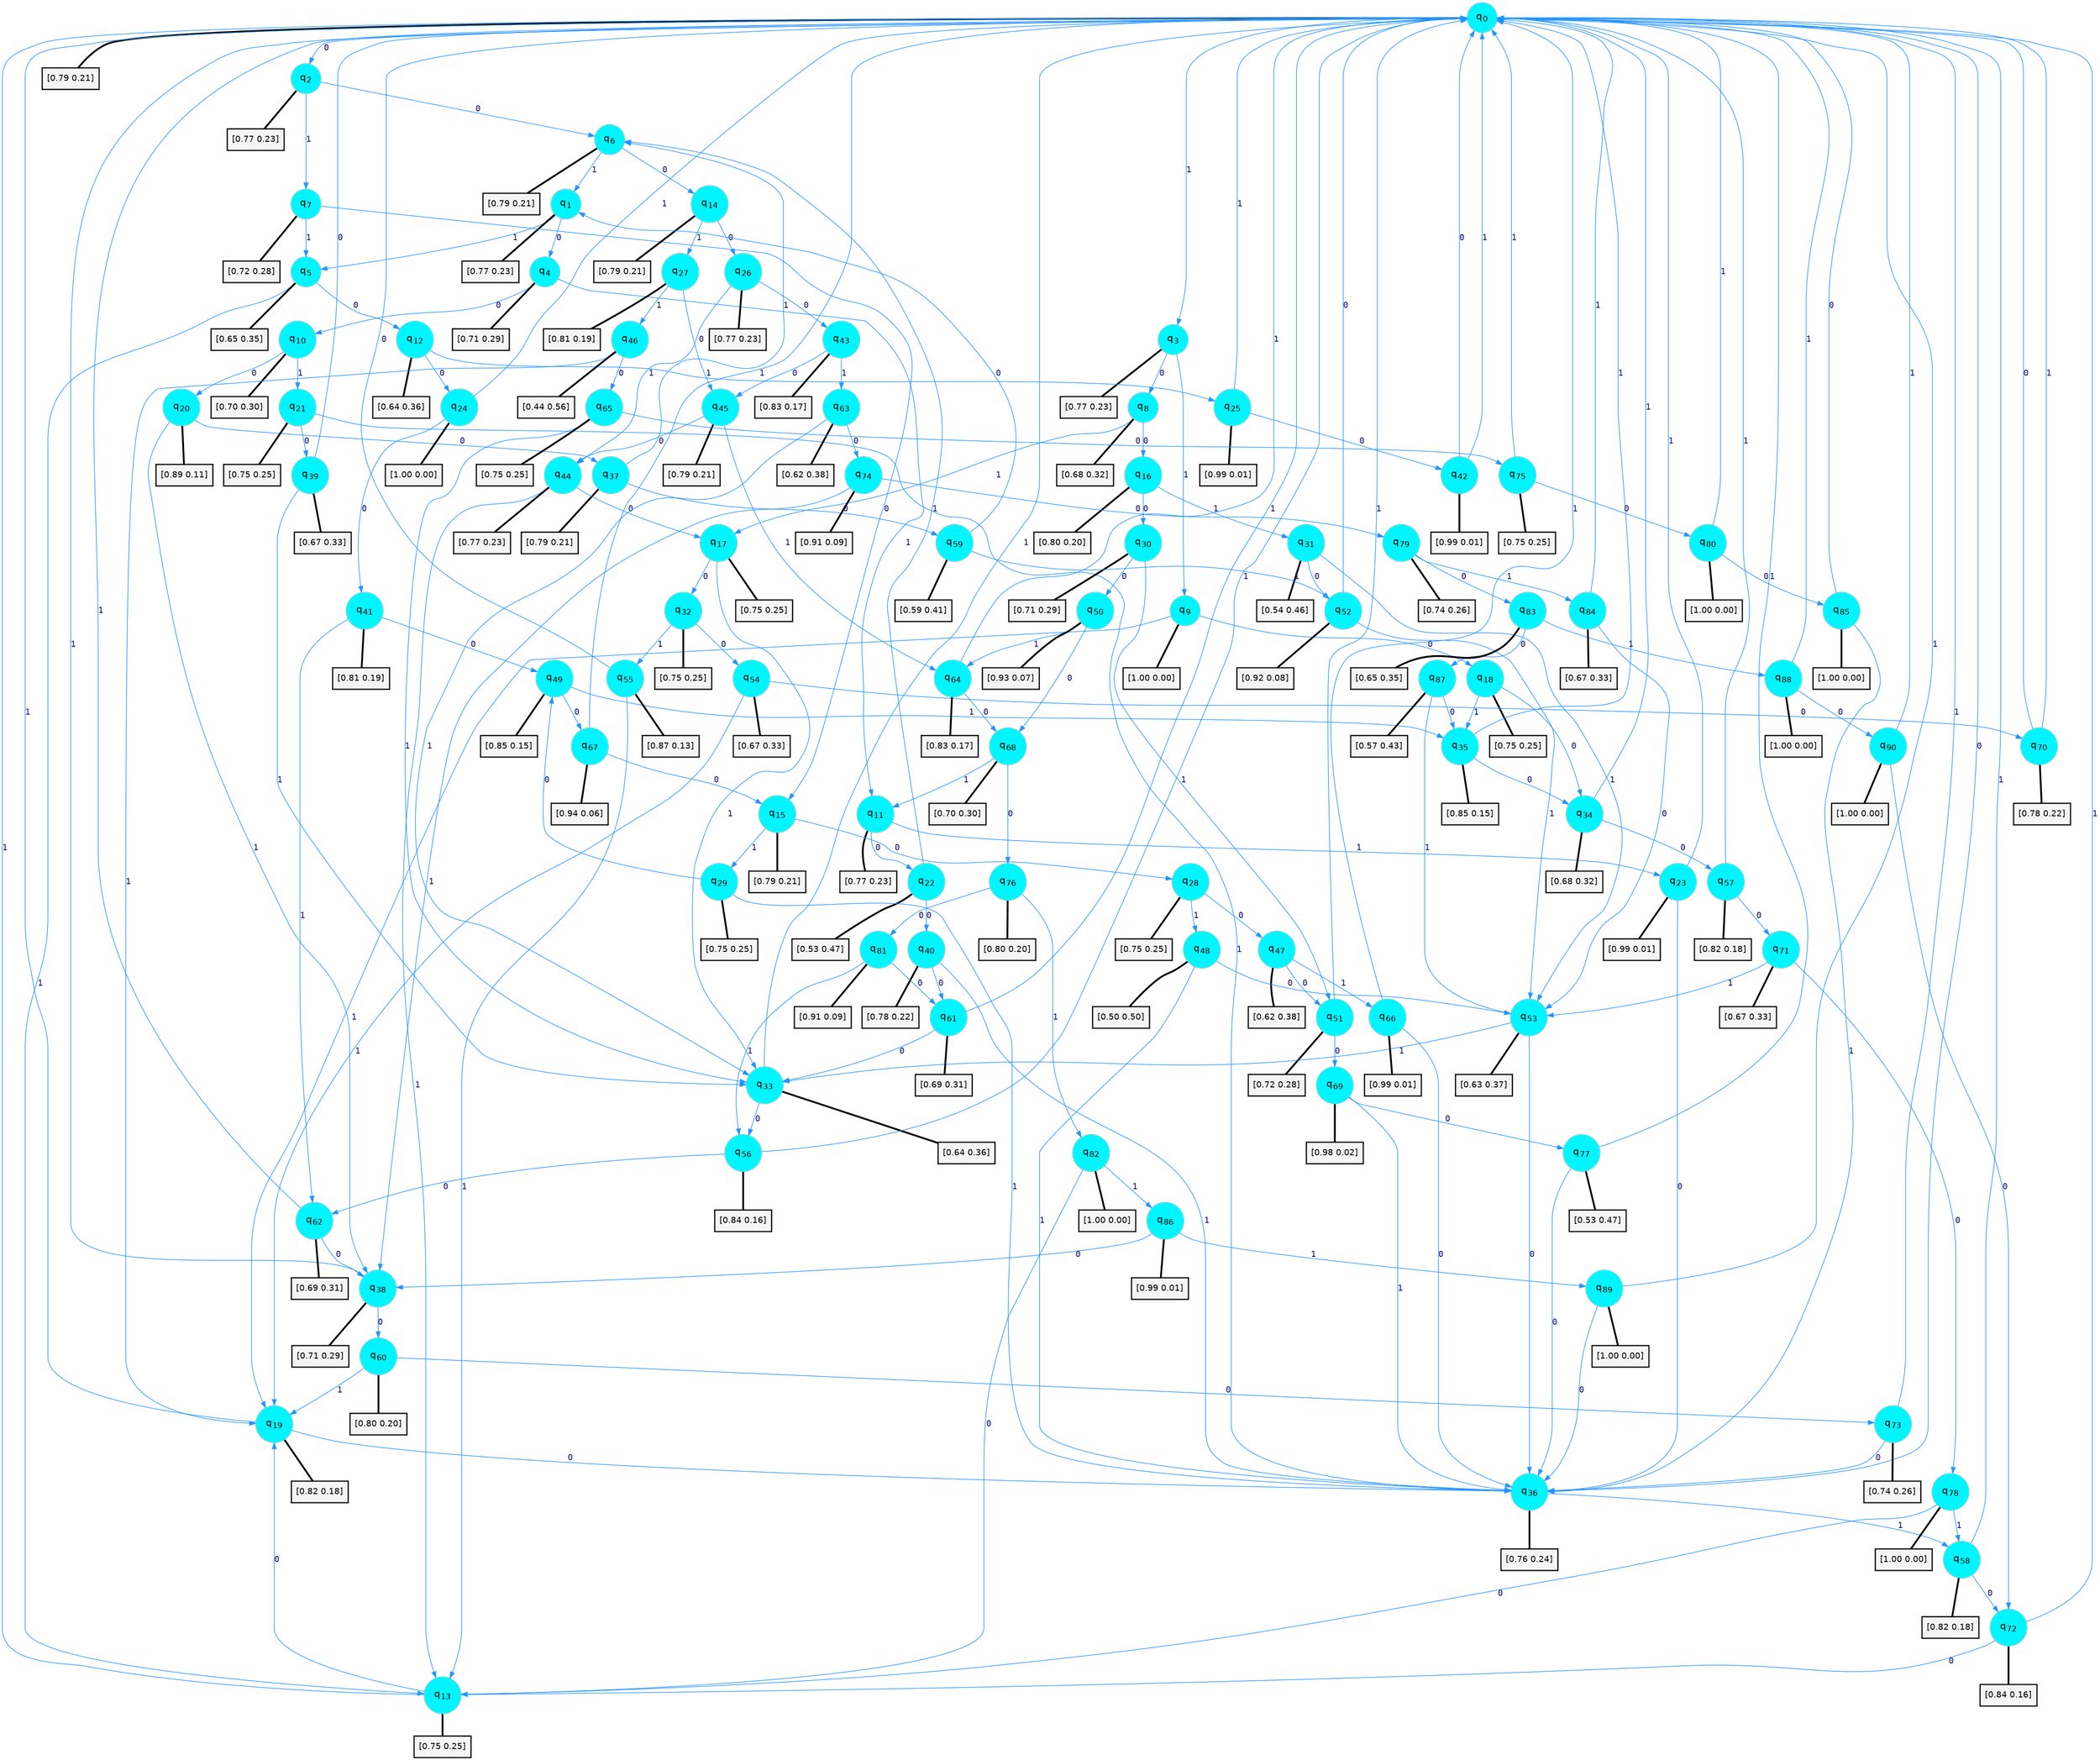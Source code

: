 digraph G {
graph [
bgcolor=transparent, dpi=300, rankdir=TD, size="40,25"];
node [
color=gray, fillcolor=turquoise1, fontcolor=black, fontname=Helvetica, fontsize=16, fontweight=bold, shape=circle, style=filled];
edge [
arrowsize=1, color=dodgerblue1, fontcolor=midnightblue, fontname=courier, fontweight=bold, penwidth=1, style=solid, weight=20];
0[label=<q<SUB>0</SUB>>];
1[label=<q<SUB>1</SUB>>];
2[label=<q<SUB>2</SUB>>];
3[label=<q<SUB>3</SUB>>];
4[label=<q<SUB>4</SUB>>];
5[label=<q<SUB>5</SUB>>];
6[label=<q<SUB>6</SUB>>];
7[label=<q<SUB>7</SUB>>];
8[label=<q<SUB>8</SUB>>];
9[label=<q<SUB>9</SUB>>];
10[label=<q<SUB>10</SUB>>];
11[label=<q<SUB>11</SUB>>];
12[label=<q<SUB>12</SUB>>];
13[label=<q<SUB>13</SUB>>];
14[label=<q<SUB>14</SUB>>];
15[label=<q<SUB>15</SUB>>];
16[label=<q<SUB>16</SUB>>];
17[label=<q<SUB>17</SUB>>];
18[label=<q<SUB>18</SUB>>];
19[label=<q<SUB>19</SUB>>];
20[label=<q<SUB>20</SUB>>];
21[label=<q<SUB>21</SUB>>];
22[label=<q<SUB>22</SUB>>];
23[label=<q<SUB>23</SUB>>];
24[label=<q<SUB>24</SUB>>];
25[label=<q<SUB>25</SUB>>];
26[label=<q<SUB>26</SUB>>];
27[label=<q<SUB>27</SUB>>];
28[label=<q<SUB>28</SUB>>];
29[label=<q<SUB>29</SUB>>];
30[label=<q<SUB>30</SUB>>];
31[label=<q<SUB>31</SUB>>];
32[label=<q<SUB>32</SUB>>];
33[label=<q<SUB>33</SUB>>];
34[label=<q<SUB>34</SUB>>];
35[label=<q<SUB>35</SUB>>];
36[label=<q<SUB>36</SUB>>];
37[label=<q<SUB>37</SUB>>];
38[label=<q<SUB>38</SUB>>];
39[label=<q<SUB>39</SUB>>];
40[label=<q<SUB>40</SUB>>];
41[label=<q<SUB>41</SUB>>];
42[label=<q<SUB>42</SUB>>];
43[label=<q<SUB>43</SUB>>];
44[label=<q<SUB>44</SUB>>];
45[label=<q<SUB>45</SUB>>];
46[label=<q<SUB>46</SUB>>];
47[label=<q<SUB>47</SUB>>];
48[label=<q<SUB>48</SUB>>];
49[label=<q<SUB>49</SUB>>];
50[label=<q<SUB>50</SUB>>];
51[label=<q<SUB>51</SUB>>];
52[label=<q<SUB>52</SUB>>];
53[label=<q<SUB>53</SUB>>];
54[label=<q<SUB>54</SUB>>];
55[label=<q<SUB>55</SUB>>];
56[label=<q<SUB>56</SUB>>];
57[label=<q<SUB>57</SUB>>];
58[label=<q<SUB>58</SUB>>];
59[label=<q<SUB>59</SUB>>];
60[label=<q<SUB>60</SUB>>];
61[label=<q<SUB>61</SUB>>];
62[label=<q<SUB>62</SUB>>];
63[label=<q<SUB>63</SUB>>];
64[label=<q<SUB>64</SUB>>];
65[label=<q<SUB>65</SUB>>];
66[label=<q<SUB>66</SUB>>];
67[label=<q<SUB>67</SUB>>];
68[label=<q<SUB>68</SUB>>];
69[label=<q<SUB>69</SUB>>];
70[label=<q<SUB>70</SUB>>];
71[label=<q<SUB>71</SUB>>];
72[label=<q<SUB>72</SUB>>];
73[label=<q<SUB>73</SUB>>];
74[label=<q<SUB>74</SUB>>];
75[label=<q<SUB>75</SUB>>];
76[label=<q<SUB>76</SUB>>];
77[label=<q<SUB>77</SUB>>];
78[label=<q<SUB>78</SUB>>];
79[label=<q<SUB>79</SUB>>];
80[label=<q<SUB>80</SUB>>];
81[label=<q<SUB>81</SUB>>];
82[label=<q<SUB>82</SUB>>];
83[label=<q<SUB>83</SUB>>];
84[label=<q<SUB>84</SUB>>];
85[label=<q<SUB>85</SUB>>];
86[label=<q<SUB>86</SUB>>];
87[label=<q<SUB>87</SUB>>];
88[label=<q<SUB>88</SUB>>];
89[label=<q<SUB>89</SUB>>];
90[label=<q<SUB>90</SUB>>];
91[label="[0.79 0.21]", shape=box,fontcolor=black, fontname=Helvetica, fontsize=14, penwidth=2, fillcolor=whitesmoke,color=black];
92[label="[0.77 0.23]", shape=box,fontcolor=black, fontname=Helvetica, fontsize=14, penwidth=2, fillcolor=whitesmoke,color=black];
93[label="[0.77 0.23]", shape=box,fontcolor=black, fontname=Helvetica, fontsize=14, penwidth=2, fillcolor=whitesmoke,color=black];
94[label="[0.77 0.23]", shape=box,fontcolor=black, fontname=Helvetica, fontsize=14, penwidth=2, fillcolor=whitesmoke,color=black];
95[label="[0.71 0.29]", shape=box,fontcolor=black, fontname=Helvetica, fontsize=14, penwidth=2, fillcolor=whitesmoke,color=black];
96[label="[0.65 0.35]", shape=box,fontcolor=black, fontname=Helvetica, fontsize=14, penwidth=2, fillcolor=whitesmoke,color=black];
97[label="[0.79 0.21]", shape=box,fontcolor=black, fontname=Helvetica, fontsize=14, penwidth=2, fillcolor=whitesmoke,color=black];
98[label="[0.72 0.28]", shape=box,fontcolor=black, fontname=Helvetica, fontsize=14, penwidth=2, fillcolor=whitesmoke,color=black];
99[label="[0.68 0.32]", shape=box,fontcolor=black, fontname=Helvetica, fontsize=14, penwidth=2, fillcolor=whitesmoke,color=black];
100[label="[1.00 0.00]", shape=box,fontcolor=black, fontname=Helvetica, fontsize=14, penwidth=2, fillcolor=whitesmoke,color=black];
101[label="[0.70 0.30]", shape=box,fontcolor=black, fontname=Helvetica, fontsize=14, penwidth=2, fillcolor=whitesmoke,color=black];
102[label="[0.77 0.23]", shape=box,fontcolor=black, fontname=Helvetica, fontsize=14, penwidth=2, fillcolor=whitesmoke,color=black];
103[label="[0.64 0.36]", shape=box,fontcolor=black, fontname=Helvetica, fontsize=14, penwidth=2, fillcolor=whitesmoke,color=black];
104[label="[0.75 0.25]", shape=box,fontcolor=black, fontname=Helvetica, fontsize=14, penwidth=2, fillcolor=whitesmoke,color=black];
105[label="[0.79 0.21]", shape=box,fontcolor=black, fontname=Helvetica, fontsize=14, penwidth=2, fillcolor=whitesmoke,color=black];
106[label="[0.79 0.21]", shape=box,fontcolor=black, fontname=Helvetica, fontsize=14, penwidth=2, fillcolor=whitesmoke,color=black];
107[label="[0.80 0.20]", shape=box,fontcolor=black, fontname=Helvetica, fontsize=14, penwidth=2, fillcolor=whitesmoke,color=black];
108[label="[0.75 0.25]", shape=box,fontcolor=black, fontname=Helvetica, fontsize=14, penwidth=2, fillcolor=whitesmoke,color=black];
109[label="[0.75 0.25]", shape=box,fontcolor=black, fontname=Helvetica, fontsize=14, penwidth=2, fillcolor=whitesmoke,color=black];
110[label="[0.82 0.18]", shape=box,fontcolor=black, fontname=Helvetica, fontsize=14, penwidth=2, fillcolor=whitesmoke,color=black];
111[label="[0.89 0.11]", shape=box,fontcolor=black, fontname=Helvetica, fontsize=14, penwidth=2, fillcolor=whitesmoke,color=black];
112[label="[0.75 0.25]", shape=box,fontcolor=black, fontname=Helvetica, fontsize=14, penwidth=2, fillcolor=whitesmoke,color=black];
113[label="[0.53 0.47]", shape=box,fontcolor=black, fontname=Helvetica, fontsize=14, penwidth=2, fillcolor=whitesmoke,color=black];
114[label="[0.99 0.01]", shape=box,fontcolor=black, fontname=Helvetica, fontsize=14, penwidth=2, fillcolor=whitesmoke,color=black];
115[label="[1.00 0.00]", shape=box,fontcolor=black, fontname=Helvetica, fontsize=14, penwidth=2, fillcolor=whitesmoke,color=black];
116[label="[0.99 0.01]", shape=box,fontcolor=black, fontname=Helvetica, fontsize=14, penwidth=2, fillcolor=whitesmoke,color=black];
117[label="[0.77 0.23]", shape=box,fontcolor=black, fontname=Helvetica, fontsize=14, penwidth=2, fillcolor=whitesmoke,color=black];
118[label="[0.81 0.19]", shape=box,fontcolor=black, fontname=Helvetica, fontsize=14, penwidth=2, fillcolor=whitesmoke,color=black];
119[label="[0.75 0.25]", shape=box,fontcolor=black, fontname=Helvetica, fontsize=14, penwidth=2, fillcolor=whitesmoke,color=black];
120[label="[0.75 0.25]", shape=box,fontcolor=black, fontname=Helvetica, fontsize=14, penwidth=2, fillcolor=whitesmoke,color=black];
121[label="[0.71 0.29]", shape=box,fontcolor=black, fontname=Helvetica, fontsize=14, penwidth=2, fillcolor=whitesmoke,color=black];
122[label="[0.54 0.46]", shape=box,fontcolor=black, fontname=Helvetica, fontsize=14, penwidth=2, fillcolor=whitesmoke,color=black];
123[label="[0.75 0.25]", shape=box,fontcolor=black, fontname=Helvetica, fontsize=14, penwidth=2, fillcolor=whitesmoke,color=black];
124[label="[0.64 0.36]", shape=box,fontcolor=black, fontname=Helvetica, fontsize=14, penwidth=2, fillcolor=whitesmoke,color=black];
125[label="[0.68 0.32]", shape=box,fontcolor=black, fontname=Helvetica, fontsize=14, penwidth=2, fillcolor=whitesmoke,color=black];
126[label="[0.85 0.15]", shape=box,fontcolor=black, fontname=Helvetica, fontsize=14, penwidth=2, fillcolor=whitesmoke,color=black];
127[label="[0.76 0.24]", shape=box,fontcolor=black, fontname=Helvetica, fontsize=14, penwidth=2, fillcolor=whitesmoke,color=black];
128[label="[0.79 0.21]", shape=box,fontcolor=black, fontname=Helvetica, fontsize=14, penwidth=2, fillcolor=whitesmoke,color=black];
129[label="[0.71 0.29]", shape=box,fontcolor=black, fontname=Helvetica, fontsize=14, penwidth=2, fillcolor=whitesmoke,color=black];
130[label="[0.67 0.33]", shape=box,fontcolor=black, fontname=Helvetica, fontsize=14, penwidth=2, fillcolor=whitesmoke,color=black];
131[label="[0.78 0.22]", shape=box,fontcolor=black, fontname=Helvetica, fontsize=14, penwidth=2, fillcolor=whitesmoke,color=black];
132[label="[0.81 0.19]", shape=box,fontcolor=black, fontname=Helvetica, fontsize=14, penwidth=2, fillcolor=whitesmoke,color=black];
133[label="[0.99 0.01]", shape=box,fontcolor=black, fontname=Helvetica, fontsize=14, penwidth=2, fillcolor=whitesmoke,color=black];
134[label="[0.83 0.17]", shape=box,fontcolor=black, fontname=Helvetica, fontsize=14, penwidth=2, fillcolor=whitesmoke,color=black];
135[label="[0.77 0.23]", shape=box,fontcolor=black, fontname=Helvetica, fontsize=14, penwidth=2, fillcolor=whitesmoke,color=black];
136[label="[0.79 0.21]", shape=box,fontcolor=black, fontname=Helvetica, fontsize=14, penwidth=2, fillcolor=whitesmoke,color=black];
137[label="[0.44 0.56]", shape=box,fontcolor=black, fontname=Helvetica, fontsize=14, penwidth=2, fillcolor=whitesmoke,color=black];
138[label="[0.62 0.38]", shape=box,fontcolor=black, fontname=Helvetica, fontsize=14, penwidth=2, fillcolor=whitesmoke,color=black];
139[label="[0.50 0.50]", shape=box,fontcolor=black, fontname=Helvetica, fontsize=14, penwidth=2, fillcolor=whitesmoke,color=black];
140[label="[0.85 0.15]", shape=box,fontcolor=black, fontname=Helvetica, fontsize=14, penwidth=2, fillcolor=whitesmoke,color=black];
141[label="[0.93 0.07]", shape=box,fontcolor=black, fontname=Helvetica, fontsize=14, penwidth=2, fillcolor=whitesmoke,color=black];
142[label="[0.72 0.28]", shape=box,fontcolor=black, fontname=Helvetica, fontsize=14, penwidth=2, fillcolor=whitesmoke,color=black];
143[label="[0.92 0.08]", shape=box,fontcolor=black, fontname=Helvetica, fontsize=14, penwidth=2, fillcolor=whitesmoke,color=black];
144[label="[0.63 0.37]", shape=box,fontcolor=black, fontname=Helvetica, fontsize=14, penwidth=2, fillcolor=whitesmoke,color=black];
145[label="[0.67 0.33]", shape=box,fontcolor=black, fontname=Helvetica, fontsize=14, penwidth=2, fillcolor=whitesmoke,color=black];
146[label="[0.87 0.13]", shape=box,fontcolor=black, fontname=Helvetica, fontsize=14, penwidth=2, fillcolor=whitesmoke,color=black];
147[label="[0.84 0.16]", shape=box,fontcolor=black, fontname=Helvetica, fontsize=14, penwidth=2, fillcolor=whitesmoke,color=black];
148[label="[0.82 0.18]", shape=box,fontcolor=black, fontname=Helvetica, fontsize=14, penwidth=2, fillcolor=whitesmoke,color=black];
149[label="[0.82 0.18]", shape=box,fontcolor=black, fontname=Helvetica, fontsize=14, penwidth=2, fillcolor=whitesmoke,color=black];
150[label="[0.59 0.41]", shape=box,fontcolor=black, fontname=Helvetica, fontsize=14, penwidth=2, fillcolor=whitesmoke,color=black];
151[label="[0.80 0.20]", shape=box,fontcolor=black, fontname=Helvetica, fontsize=14, penwidth=2, fillcolor=whitesmoke,color=black];
152[label="[0.69 0.31]", shape=box,fontcolor=black, fontname=Helvetica, fontsize=14, penwidth=2, fillcolor=whitesmoke,color=black];
153[label="[0.69 0.31]", shape=box,fontcolor=black, fontname=Helvetica, fontsize=14, penwidth=2, fillcolor=whitesmoke,color=black];
154[label="[0.62 0.38]", shape=box,fontcolor=black, fontname=Helvetica, fontsize=14, penwidth=2, fillcolor=whitesmoke,color=black];
155[label="[0.83 0.17]", shape=box,fontcolor=black, fontname=Helvetica, fontsize=14, penwidth=2, fillcolor=whitesmoke,color=black];
156[label="[0.75 0.25]", shape=box,fontcolor=black, fontname=Helvetica, fontsize=14, penwidth=2, fillcolor=whitesmoke,color=black];
157[label="[0.99 0.01]", shape=box,fontcolor=black, fontname=Helvetica, fontsize=14, penwidth=2, fillcolor=whitesmoke,color=black];
158[label="[0.94 0.06]", shape=box,fontcolor=black, fontname=Helvetica, fontsize=14, penwidth=2, fillcolor=whitesmoke,color=black];
159[label="[0.70 0.30]", shape=box,fontcolor=black, fontname=Helvetica, fontsize=14, penwidth=2, fillcolor=whitesmoke,color=black];
160[label="[0.98 0.02]", shape=box,fontcolor=black, fontname=Helvetica, fontsize=14, penwidth=2, fillcolor=whitesmoke,color=black];
161[label="[0.78 0.22]", shape=box,fontcolor=black, fontname=Helvetica, fontsize=14, penwidth=2, fillcolor=whitesmoke,color=black];
162[label="[0.67 0.33]", shape=box,fontcolor=black, fontname=Helvetica, fontsize=14, penwidth=2, fillcolor=whitesmoke,color=black];
163[label="[0.84 0.16]", shape=box,fontcolor=black, fontname=Helvetica, fontsize=14, penwidth=2, fillcolor=whitesmoke,color=black];
164[label="[0.74 0.26]", shape=box,fontcolor=black, fontname=Helvetica, fontsize=14, penwidth=2, fillcolor=whitesmoke,color=black];
165[label="[0.91 0.09]", shape=box,fontcolor=black, fontname=Helvetica, fontsize=14, penwidth=2, fillcolor=whitesmoke,color=black];
166[label="[0.75 0.25]", shape=box,fontcolor=black, fontname=Helvetica, fontsize=14, penwidth=2, fillcolor=whitesmoke,color=black];
167[label="[0.80 0.20]", shape=box,fontcolor=black, fontname=Helvetica, fontsize=14, penwidth=2, fillcolor=whitesmoke,color=black];
168[label="[0.53 0.47]", shape=box,fontcolor=black, fontname=Helvetica, fontsize=14, penwidth=2, fillcolor=whitesmoke,color=black];
169[label="[1.00 0.00]", shape=box,fontcolor=black, fontname=Helvetica, fontsize=14, penwidth=2, fillcolor=whitesmoke,color=black];
170[label="[0.74 0.26]", shape=box,fontcolor=black, fontname=Helvetica, fontsize=14, penwidth=2, fillcolor=whitesmoke,color=black];
171[label="[1.00 0.00]", shape=box,fontcolor=black, fontname=Helvetica, fontsize=14, penwidth=2, fillcolor=whitesmoke,color=black];
172[label="[0.91 0.09]", shape=box,fontcolor=black, fontname=Helvetica, fontsize=14, penwidth=2, fillcolor=whitesmoke,color=black];
173[label="[1.00 0.00]", shape=box,fontcolor=black, fontname=Helvetica, fontsize=14, penwidth=2, fillcolor=whitesmoke,color=black];
174[label="[0.65 0.35]", shape=box,fontcolor=black, fontname=Helvetica, fontsize=14, penwidth=2, fillcolor=whitesmoke,color=black];
175[label="[0.67 0.33]", shape=box,fontcolor=black, fontname=Helvetica, fontsize=14, penwidth=2, fillcolor=whitesmoke,color=black];
176[label="[1.00 0.00]", shape=box,fontcolor=black, fontname=Helvetica, fontsize=14, penwidth=2, fillcolor=whitesmoke,color=black];
177[label="[0.99 0.01]", shape=box,fontcolor=black, fontname=Helvetica, fontsize=14, penwidth=2, fillcolor=whitesmoke,color=black];
178[label="[0.57 0.43]", shape=box,fontcolor=black, fontname=Helvetica, fontsize=14, penwidth=2, fillcolor=whitesmoke,color=black];
179[label="[1.00 0.00]", shape=box,fontcolor=black, fontname=Helvetica, fontsize=14, penwidth=2, fillcolor=whitesmoke,color=black];
180[label="[1.00 0.00]", shape=box,fontcolor=black, fontname=Helvetica, fontsize=14, penwidth=2, fillcolor=whitesmoke,color=black];
181[label="[1.00 0.00]", shape=box,fontcolor=black, fontname=Helvetica, fontsize=14, penwidth=2, fillcolor=whitesmoke,color=black];
0->2 [label=0];
0->3 [label=1];
0->91 [arrowhead=none, penwidth=3,color=black];
1->4 [label=0];
1->5 [label=1];
1->92 [arrowhead=none, penwidth=3,color=black];
2->6 [label=0];
2->7 [label=1];
2->93 [arrowhead=none, penwidth=3,color=black];
3->8 [label=0];
3->9 [label=1];
3->94 [arrowhead=none, penwidth=3,color=black];
4->10 [label=0];
4->11 [label=1];
4->95 [arrowhead=none, penwidth=3,color=black];
5->12 [label=0];
5->13 [label=1];
5->96 [arrowhead=none, penwidth=3,color=black];
6->14 [label=0];
6->1 [label=1];
6->97 [arrowhead=none, penwidth=3,color=black];
7->15 [label=0];
7->5 [label=1];
7->98 [arrowhead=none, penwidth=3,color=black];
8->16 [label=0];
8->17 [label=1];
8->99 [arrowhead=none, penwidth=3,color=black];
9->18 [label=0];
9->19 [label=1];
9->100 [arrowhead=none, penwidth=3,color=black];
10->20 [label=0];
10->21 [label=1];
10->101 [arrowhead=none, penwidth=3,color=black];
11->22 [label=0];
11->23 [label=1];
11->102 [arrowhead=none, penwidth=3,color=black];
12->24 [label=0];
12->25 [label=1];
12->103 [arrowhead=none, penwidth=3,color=black];
13->19 [label=0];
13->0 [label=1];
13->104 [arrowhead=none, penwidth=3,color=black];
14->26 [label=0];
14->27 [label=1];
14->105 [arrowhead=none, penwidth=3,color=black];
15->28 [label=0];
15->29 [label=1];
15->106 [arrowhead=none, penwidth=3,color=black];
16->30 [label=0];
16->31 [label=1];
16->107 [arrowhead=none, penwidth=3,color=black];
17->32 [label=0];
17->33 [label=1];
17->108 [arrowhead=none, penwidth=3,color=black];
18->34 [label=0];
18->35 [label=1];
18->109 [arrowhead=none, penwidth=3,color=black];
19->36 [label=0];
19->0 [label=1];
19->110 [arrowhead=none, penwidth=3,color=black];
20->37 [label=0];
20->38 [label=1];
20->111 [arrowhead=none, penwidth=3,color=black];
21->39 [label=0];
21->36 [label=1];
21->112 [arrowhead=none, penwidth=3,color=black];
22->40 [label=0];
22->6 [label=1];
22->113 [arrowhead=none, penwidth=3,color=black];
23->36 [label=0];
23->0 [label=1];
23->114 [arrowhead=none, penwidth=3,color=black];
24->41 [label=0];
24->0 [label=1];
24->115 [arrowhead=none, penwidth=3,color=black];
25->42 [label=0];
25->0 [label=1];
25->116 [arrowhead=none, penwidth=3,color=black];
26->43 [label=0];
26->44 [label=1];
26->117 [arrowhead=none, penwidth=3,color=black];
27->45 [label=0];
27->46 [label=1];
27->118 [arrowhead=none, penwidth=3,color=black];
28->47 [label=0];
28->48 [label=1];
28->119 [arrowhead=none, penwidth=3,color=black];
29->49 [label=0];
29->36 [label=1];
29->120 [arrowhead=none, penwidth=3,color=black];
30->50 [label=0];
30->51 [label=1];
30->121 [arrowhead=none, penwidth=3,color=black];
31->52 [label=0];
31->53 [label=1];
31->122 [arrowhead=none, penwidth=3,color=black];
32->54 [label=0];
32->55 [label=1];
32->123 [arrowhead=none, penwidth=3,color=black];
33->56 [label=0];
33->0 [label=1];
33->124 [arrowhead=none, penwidth=3,color=black];
34->57 [label=0];
34->0 [label=1];
34->125 [arrowhead=none, penwidth=3,color=black];
35->34 [label=0];
35->0 [label=1];
35->126 [arrowhead=none, penwidth=3,color=black];
36->0 [label=0];
36->58 [label=1];
36->127 [arrowhead=none, penwidth=3,color=black];
37->59 [label=0];
37->6 [label=1];
37->128 [arrowhead=none, penwidth=3,color=black];
38->60 [label=0];
38->0 [label=1];
38->129 [arrowhead=none, penwidth=3,color=black];
39->0 [label=0];
39->33 [label=1];
39->130 [arrowhead=none, penwidth=3,color=black];
40->61 [label=0];
40->36 [label=1];
40->131 [arrowhead=none, penwidth=3,color=black];
41->49 [label=0];
41->62 [label=1];
41->132 [arrowhead=none, penwidth=3,color=black];
42->0 [label=0];
42->0 [label=1];
42->133 [arrowhead=none, penwidth=3,color=black];
43->45 [label=0];
43->63 [label=1];
43->134 [arrowhead=none, penwidth=3,color=black];
44->17 [label=0];
44->13 [label=1];
44->135 [arrowhead=none, penwidth=3,color=black];
45->44 [label=0];
45->64 [label=1];
45->136 [arrowhead=none, penwidth=3,color=black];
46->65 [label=0];
46->19 [label=1];
46->137 [arrowhead=none, penwidth=3,color=black];
47->51 [label=0];
47->66 [label=1];
47->138 [arrowhead=none, penwidth=3,color=black];
48->53 [label=0];
48->36 [label=1];
48->139 [arrowhead=none, penwidth=3,color=black];
49->67 [label=0];
49->35 [label=1];
49->140 [arrowhead=none, penwidth=3,color=black];
50->68 [label=0];
50->64 [label=1];
50->141 [arrowhead=none, penwidth=3,color=black];
51->69 [label=0];
51->0 [label=1];
51->142 [arrowhead=none, penwidth=3,color=black];
52->0 [label=0];
52->53 [label=1];
52->143 [arrowhead=none, penwidth=3,color=black];
53->36 [label=0];
53->33 [label=1];
53->144 [arrowhead=none, penwidth=3,color=black];
54->70 [label=0];
54->19 [label=1];
54->145 [arrowhead=none, penwidth=3,color=black];
55->0 [label=0];
55->13 [label=1];
55->146 [arrowhead=none, penwidth=3,color=black];
56->62 [label=0];
56->0 [label=1];
56->147 [arrowhead=none, penwidth=3,color=black];
57->71 [label=0];
57->0 [label=1];
57->148 [arrowhead=none, penwidth=3,color=black];
58->72 [label=0];
58->0 [label=1];
58->149 [arrowhead=none, penwidth=3,color=black];
59->1 [label=0];
59->52 [label=1];
59->150 [arrowhead=none, penwidth=3,color=black];
60->73 [label=0];
60->19 [label=1];
60->151 [arrowhead=none, penwidth=3,color=black];
61->33 [label=0];
61->0 [label=1];
61->152 [arrowhead=none, penwidth=3,color=black];
62->38 [label=0];
62->0 [label=1];
62->153 [arrowhead=none, penwidth=3,color=black];
63->74 [label=0];
63->33 [label=1];
63->154 [arrowhead=none, penwidth=3,color=black];
64->68 [label=0];
64->0 [label=1];
64->155 [arrowhead=none, penwidth=3,color=black];
65->75 [label=0];
65->33 [label=1];
65->156 [arrowhead=none, penwidth=3,color=black];
66->36 [label=0];
66->0 [label=1];
66->157 [arrowhead=none, penwidth=3,color=black];
67->15 [label=0];
67->0 [label=1];
67->158 [arrowhead=none, penwidth=3,color=black];
68->76 [label=0];
68->11 [label=1];
68->159 [arrowhead=none, penwidth=3,color=black];
69->77 [label=0];
69->36 [label=1];
69->160 [arrowhead=none, penwidth=3,color=black];
70->0 [label=0];
70->0 [label=1];
70->161 [arrowhead=none, penwidth=3,color=black];
71->78 [label=0];
71->53 [label=1];
71->162 [arrowhead=none, penwidth=3,color=black];
72->13 [label=0];
72->0 [label=1];
72->163 [arrowhead=none, penwidth=3,color=black];
73->36 [label=0];
73->0 [label=1];
73->164 [arrowhead=none, penwidth=3,color=black];
74->79 [label=0];
74->38 [label=1];
74->165 [arrowhead=none, penwidth=3,color=black];
75->80 [label=0];
75->0 [label=1];
75->166 [arrowhead=none, penwidth=3,color=black];
76->81 [label=0];
76->82 [label=1];
76->167 [arrowhead=none, penwidth=3,color=black];
77->36 [label=0];
77->0 [label=1];
77->168 [arrowhead=none, penwidth=3,color=black];
78->13 [label=0];
78->58 [label=1];
78->169 [arrowhead=none, penwidth=3,color=black];
79->83 [label=0];
79->84 [label=1];
79->170 [arrowhead=none, penwidth=3,color=black];
80->85 [label=0];
80->0 [label=1];
80->171 [arrowhead=none, penwidth=3,color=black];
81->61 [label=0];
81->56 [label=1];
81->172 [arrowhead=none, penwidth=3,color=black];
82->13 [label=0];
82->86 [label=1];
82->173 [arrowhead=none, penwidth=3,color=black];
83->87 [label=0];
83->88 [label=1];
83->174 [arrowhead=none, penwidth=3,color=black];
84->53 [label=0];
84->0 [label=1];
84->175 [arrowhead=none, penwidth=3,color=black];
85->0 [label=0];
85->36 [label=1];
85->176 [arrowhead=none, penwidth=3,color=black];
86->38 [label=0];
86->89 [label=1];
86->177 [arrowhead=none, penwidth=3,color=black];
87->35 [label=0];
87->53 [label=1];
87->178 [arrowhead=none, penwidth=3,color=black];
88->90 [label=0];
88->0 [label=1];
88->179 [arrowhead=none, penwidth=3,color=black];
89->36 [label=0];
89->0 [label=1];
89->180 [arrowhead=none, penwidth=3,color=black];
90->72 [label=0];
90->0 [label=1];
90->181 [arrowhead=none, penwidth=3,color=black];
}
